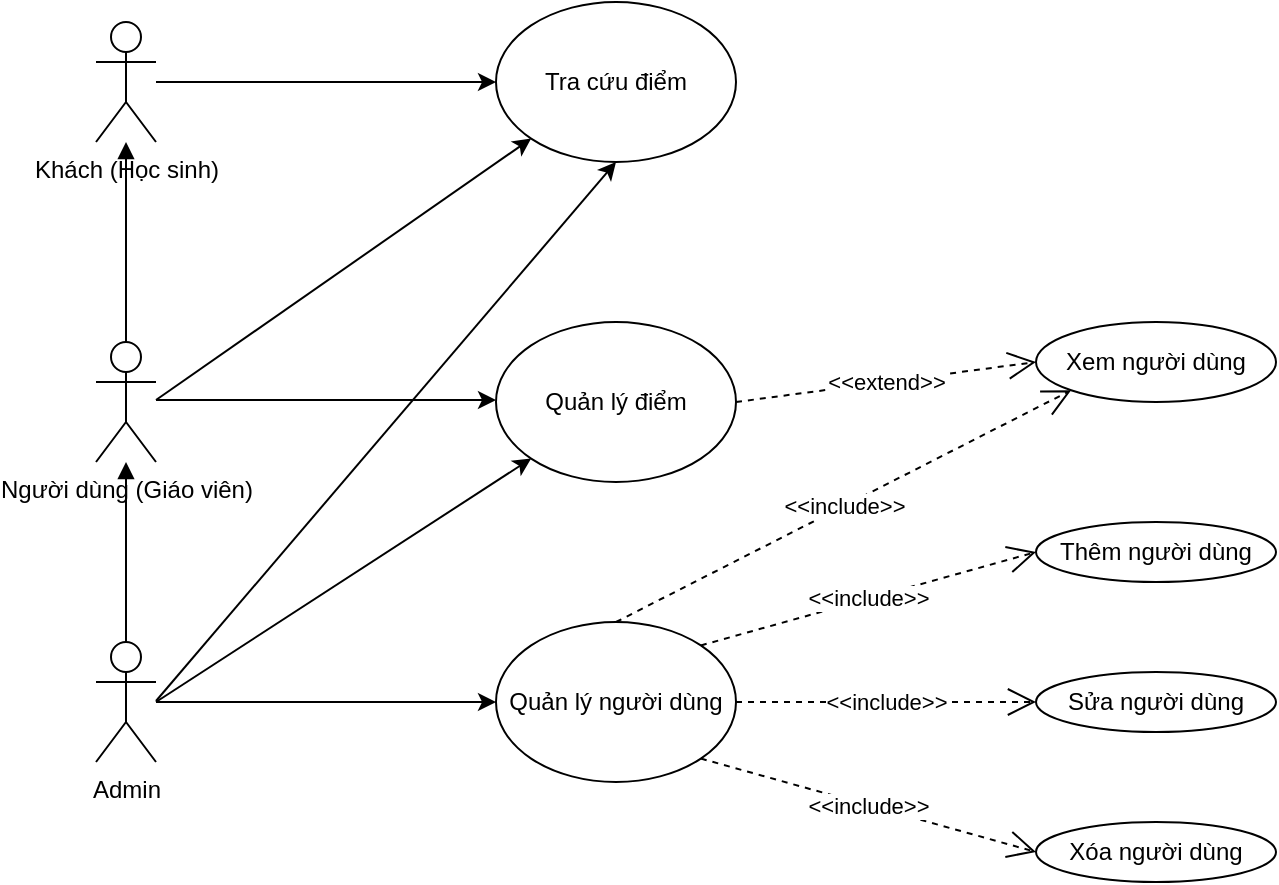 <mxfile version="20.3.6" type="github">
  <diagram id="AkUvtHdUy1UyJYXnLiKc" name="Page-1">
    <mxGraphModel dx="976" dy="529" grid="1" gridSize="10" guides="1" tooltips="1" connect="1" arrows="1" fold="1" page="1" pageScale="1" pageWidth="850" pageHeight="1100" math="0" shadow="0">
      <root>
        <mxCell id="0" />
        <mxCell id="1" parent="0" />
        <mxCell id="TXnSvwvIE93_ccb28_4I-19" value="" style="edgeStyle=orthogonalEdgeStyle;rounded=0;orthogonalLoop=1;jettySize=auto;html=1;endArrow=block;endFill=1;" edge="1" parent="1" source="TXnSvwvIE93_ccb28_4I-1" target="TXnSvwvIE93_ccb28_4I-4">
          <mxGeometry relative="1" as="geometry" />
        </mxCell>
        <mxCell id="TXnSvwvIE93_ccb28_4I-1" value="Admin" style="shape=umlActor;verticalLabelPosition=bottom;verticalAlign=top;html=1;outlineConnect=0;" vertex="1" parent="1">
          <mxGeometry x="90" y="360" width="30" height="60" as="geometry" />
        </mxCell>
        <mxCell id="TXnSvwvIE93_ccb28_4I-18" value="" style="edgeStyle=orthogonalEdgeStyle;rounded=0;orthogonalLoop=1;jettySize=auto;html=1;endArrow=block;endFill=1;" edge="1" parent="1" source="TXnSvwvIE93_ccb28_4I-4" target="TXnSvwvIE93_ccb28_4I-5">
          <mxGeometry relative="1" as="geometry" />
        </mxCell>
        <mxCell id="TXnSvwvIE93_ccb28_4I-4" value="Người dùng (Giáo viên)" style="shape=umlActor;verticalLabelPosition=bottom;verticalAlign=top;html=1;outlineConnect=0;" vertex="1" parent="1">
          <mxGeometry x="90" y="210" width="30" height="60" as="geometry" />
        </mxCell>
        <mxCell id="TXnSvwvIE93_ccb28_4I-5" value="Khách (Học sinh)" style="shape=umlActor;verticalLabelPosition=bottom;verticalAlign=top;html=1;outlineConnect=0;" vertex="1" parent="1">
          <mxGeometry x="90" y="50" width="30" height="60" as="geometry" />
        </mxCell>
        <mxCell id="TXnSvwvIE93_ccb28_4I-6" value="Quản lý người dùng" style="ellipse;whiteSpace=wrap;html=1;" vertex="1" parent="1">
          <mxGeometry x="290" y="350" width="120" height="80" as="geometry" />
        </mxCell>
        <mxCell id="TXnSvwvIE93_ccb28_4I-7" value="&amp;lt;&amp;lt;include&amp;gt;&amp;gt;" style="endArrow=open;endSize=12;dashed=1;html=1;rounded=0;exitX=1;exitY=0;exitDx=0;exitDy=0;entryX=0;entryY=0.5;entryDx=0;entryDy=0;" edge="1" parent="1" source="TXnSvwvIE93_ccb28_4I-6" target="TXnSvwvIE93_ccb28_4I-8">
          <mxGeometry width="160" relative="1" as="geometry">
            <mxPoint x="340" y="280" as="sourcePoint" />
            <mxPoint x="500" y="280" as="targetPoint" />
          </mxGeometry>
        </mxCell>
        <mxCell id="TXnSvwvIE93_ccb28_4I-8" value="Thêm người dùng" style="ellipse;whiteSpace=wrap;html=1;" vertex="1" parent="1">
          <mxGeometry x="560" y="300" width="120" height="30" as="geometry" />
        </mxCell>
        <mxCell id="TXnSvwvIE93_ccb28_4I-9" value="Sửa người dùng" style="ellipse;whiteSpace=wrap;html=1;" vertex="1" parent="1">
          <mxGeometry x="560" y="375" width="120" height="30" as="geometry" />
        </mxCell>
        <mxCell id="TXnSvwvIE93_ccb28_4I-10" value="Xóa người dùng" style="ellipse;whiteSpace=wrap;html=1;" vertex="1" parent="1">
          <mxGeometry x="560" y="450" width="120" height="30" as="geometry" />
        </mxCell>
        <mxCell id="TXnSvwvIE93_ccb28_4I-15" value="&amp;lt;&amp;lt;include&amp;gt;&amp;gt;" style="endArrow=open;endSize=12;dashed=1;html=1;rounded=0;exitX=1;exitY=0.5;exitDx=0;exitDy=0;entryX=0;entryY=0.5;entryDx=0;entryDy=0;" edge="1" parent="1" source="TXnSvwvIE93_ccb28_4I-6" target="TXnSvwvIE93_ccb28_4I-9">
          <mxGeometry width="160" relative="1" as="geometry">
            <mxPoint x="342.426" y="341.716" as="sourcePoint" />
            <mxPoint x="480" y="270" as="targetPoint" />
          </mxGeometry>
        </mxCell>
        <mxCell id="TXnSvwvIE93_ccb28_4I-16" value="&amp;lt;&amp;lt;include&amp;gt;&amp;gt;" style="endArrow=open;endSize=12;dashed=1;html=1;rounded=0;exitX=1;exitY=1;exitDx=0;exitDy=0;entryX=0;entryY=0.5;entryDx=0;entryDy=0;" edge="1" parent="1" source="TXnSvwvIE93_ccb28_4I-6" target="TXnSvwvIE93_ccb28_4I-10">
          <mxGeometry width="160" relative="1" as="geometry">
            <mxPoint x="352.426" y="351.716" as="sourcePoint" />
            <mxPoint x="490" y="280" as="targetPoint" />
          </mxGeometry>
        </mxCell>
        <mxCell id="TXnSvwvIE93_ccb28_4I-20" value="" style="endArrow=classic;html=1;rounded=0;entryX=0;entryY=0.5;entryDx=0;entryDy=0;" edge="1" parent="1" source="TXnSvwvIE93_ccb28_4I-1" target="TXnSvwvIE93_ccb28_4I-6">
          <mxGeometry width="50" height="50" relative="1" as="geometry">
            <mxPoint x="160" y="430" as="sourcePoint" />
            <mxPoint x="210" y="380" as="targetPoint" />
          </mxGeometry>
        </mxCell>
        <mxCell id="TXnSvwvIE93_ccb28_4I-21" value="Tra cứu điểm" style="ellipse;whiteSpace=wrap;html=1;" vertex="1" parent="1">
          <mxGeometry x="290" y="40" width="120" height="80" as="geometry" />
        </mxCell>
        <mxCell id="TXnSvwvIE93_ccb28_4I-22" value="Quản lý điểm" style="ellipse;whiteSpace=wrap;html=1;" vertex="1" parent="1">
          <mxGeometry x="290" y="200" width="120" height="80" as="geometry" />
        </mxCell>
        <mxCell id="TXnSvwvIE93_ccb28_4I-23" value="Xem người dùng" style="ellipse;whiteSpace=wrap;html=1;" vertex="1" parent="1">
          <mxGeometry x="560" y="200" width="120" height="40" as="geometry" />
        </mxCell>
        <mxCell id="TXnSvwvIE93_ccb28_4I-24" value="&amp;lt;&amp;lt;include&amp;gt;&amp;gt;" style="endArrow=open;endSize=12;dashed=1;html=1;rounded=0;exitX=0.5;exitY=0;exitDx=0;exitDy=0;entryX=0;entryY=1;entryDx=0;entryDy=0;" edge="1" parent="1" source="TXnSvwvIE93_ccb28_4I-6" target="TXnSvwvIE93_ccb28_4I-23">
          <mxGeometry width="160" relative="1" as="geometry">
            <mxPoint x="402.426" y="371.716" as="sourcePoint" />
            <mxPoint x="570" y="325" as="targetPoint" />
          </mxGeometry>
        </mxCell>
        <mxCell id="TXnSvwvIE93_ccb28_4I-25" value="&amp;lt;&amp;lt;extend&amp;gt;&amp;gt;" style="endArrow=open;endSize=12;dashed=1;html=1;rounded=0;exitX=1;exitY=0.5;exitDx=0;exitDy=0;entryX=0;entryY=0.5;entryDx=0;entryDy=0;" edge="1" parent="1" source="TXnSvwvIE93_ccb28_4I-22" target="TXnSvwvIE93_ccb28_4I-23">
          <mxGeometry width="160" relative="1" as="geometry">
            <mxPoint x="360" y="360" as="sourcePoint" />
            <mxPoint x="587.574" y="244.142" as="targetPoint" />
          </mxGeometry>
        </mxCell>
        <mxCell id="TXnSvwvIE93_ccb28_4I-26" value="" style="endArrow=classic;html=1;rounded=0;entryX=0;entryY=0.5;entryDx=0;entryDy=0;" edge="1" parent="1">
          <mxGeometry width="50" height="50" relative="1" as="geometry">
            <mxPoint x="120" y="239" as="sourcePoint" />
            <mxPoint x="290" y="239" as="targetPoint" />
          </mxGeometry>
        </mxCell>
        <mxCell id="TXnSvwvIE93_ccb28_4I-28" value="" style="endArrow=classic;html=1;rounded=0;entryX=0.5;entryY=1;entryDx=0;entryDy=0;" edge="1" parent="1" target="TXnSvwvIE93_ccb28_4I-21">
          <mxGeometry width="50" height="50" relative="1" as="geometry">
            <mxPoint x="120" y="389.5" as="sourcePoint" />
            <mxPoint x="290" y="389.5" as="targetPoint" />
          </mxGeometry>
        </mxCell>
        <mxCell id="TXnSvwvIE93_ccb28_4I-29" value="" style="endArrow=classic;html=1;rounded=0;entryX=0;entryY=1;entryDx=0;entryDy=0;" edge="1" parent="1" target="TXnSvwvIE93_ccb28_4I-21">
          <mxGeometry width="50" height="50" relative="1" as="geometry">
            <mxPoint x="120" y="239" as="sourcePoint" />
            <mxPoint x="290" y="239" as="targetPoint" />
          </mxGeometry>
        </mxCell>
        <mxCell id="TXnSvwvIE93_ccb28_4I-30" value="" style="endArrow=classic;html=1;rounded=0;entryX=0;entryY=1;entryDx=0;entryDy=0;" edge="1" parent="1" target="TXnSvwvIE93_ccb28_4I-22">
          <mxGeometry width="50" height="50" relative="1" as="geometry">
            <mxPoint x="120" y="390" as="sourcePoint" />
            <mxPoint x="320" y="420" as="targetPoint" />
          </mxGeometry>
        </mxCell>
        <mxCell id="TXnSvwvIE93_ccb28_4I-31" value="" style="endArrow=classic;html=1;rounded=0;entryX=0;entryY=0.5;entryDx=0;entryDy=0;" edge="1" parent="1" target="TXnSvwvIE93_ccb28_4I-21">
          <mxGeometry width="50" height="50" relative="1" as="geometry">
            <mxPoint x="120" y="80" as="sourcePoint" />
            <mxPoint x="317.574" y="118.284" as="targetPoint" />
          </mxGeometry>
        </mxCell>
      </root>
    </mxGraphModel>
  </diagram>
</mxfile>
